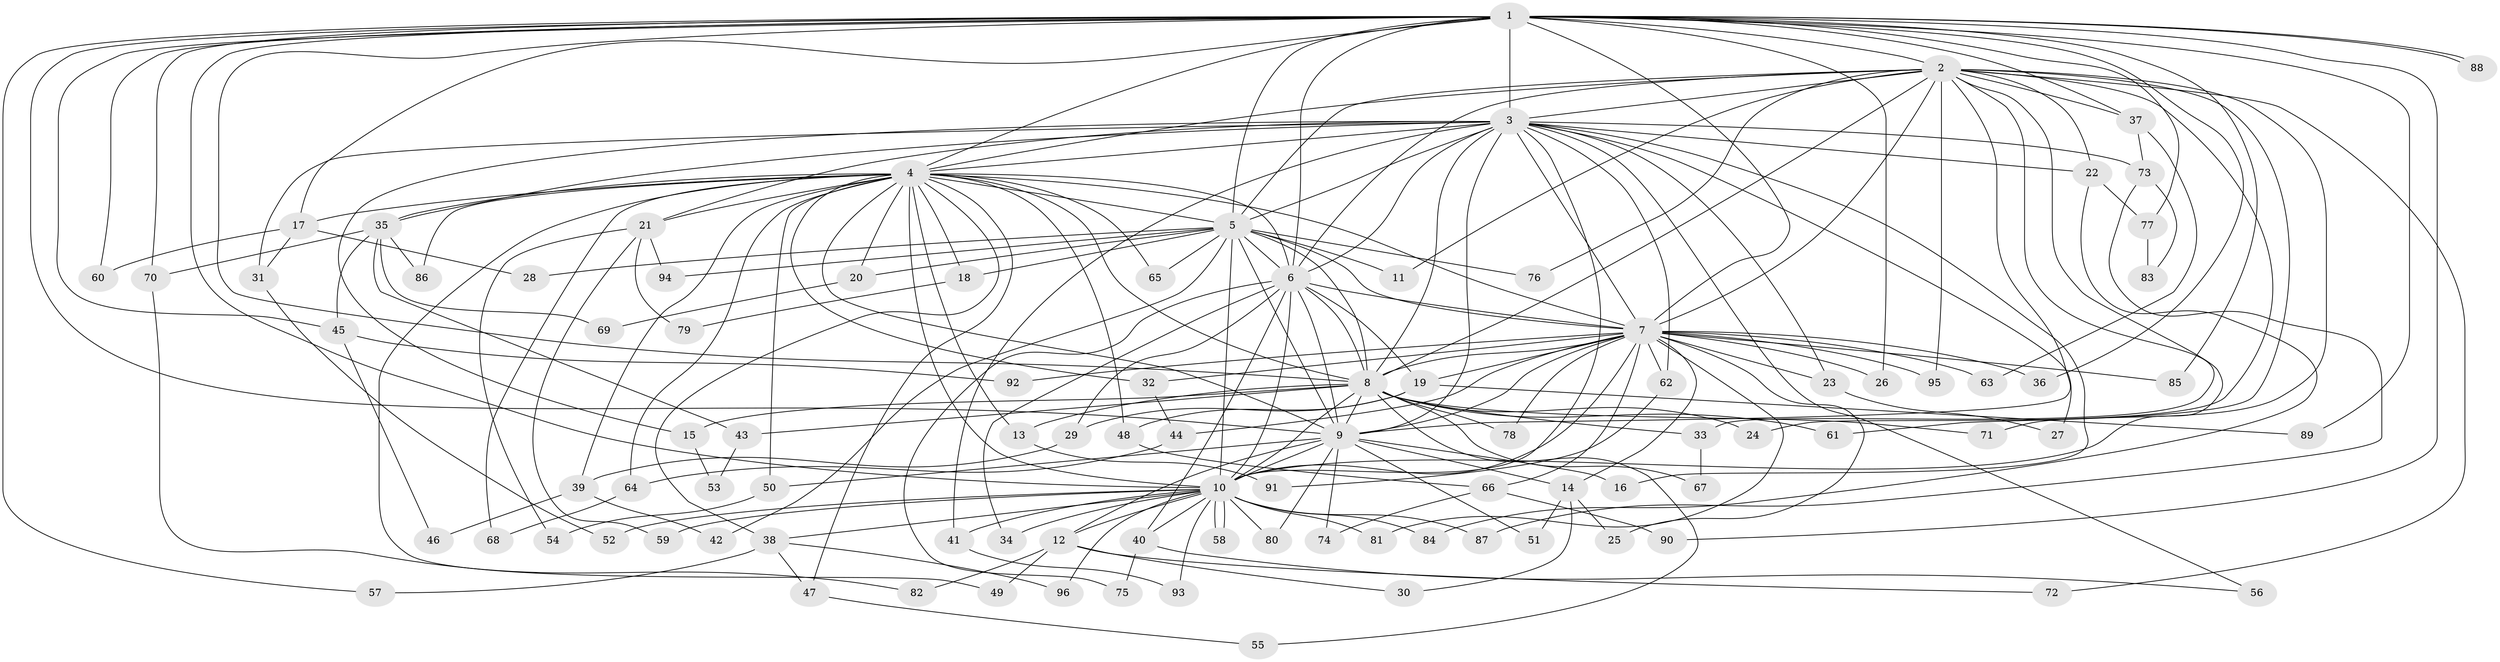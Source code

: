 // coarse degree distribution, {31: 0.013157894736842105, 16: 0.013157894736842105, 20: 0.013157894736842105, 25: 0.013157894736842105, 15: 0.02631578947368421, 13: 0.013157894736842105, 22: 0.013157894736842105, 21: 0.013157894736842105, 2: 0.5, 6: 0.02631578947368421, 3: 0.21052631578947367, 4: 0.10526315789473684, 5: 0.013157894736842105, 8: 0.013157894736842105, 1: 0.013157894736842105}
// Generated by graph-tools (version 1.1) at 2025/41/03/06/25 10:41:34]
// undirected, 96 vertices, 217 edges
graph export_dot {
graph [start="1"]
  node [color=gray90,style=filled];
  1;
  2;
  3;
  4;
  5;
  6;
  7;
  8;
  9;
  10;
  11;
  12;
  13;
  14;
  15;
  16;
  17;
  18;
  19;
  20;
  21;
  22;
  23;
  24;
  25;
  26;
  27;
  28;
  29;
  30;
  31;
  32;
  33;
  34;
  35;
  36;
  37;
  38;
  39;
  40;
  41;
  42;
  43;
  44;
  45;
  46;
  47;
  48;
  49;
  50;
  51;
  52;
  53;
  54;
  55;
  56;
  57;
  58;
  59;
  60;
  61;
  62;
  63;
  64;
  65;
  66;
  67;
  68;
  69;
  70;
  71;
  72;
  73;
  74;
  75;
  76;
  77;
  78;
  79;
  80;
  81;
  82;
  83;
  84;
  85;
  86;
  87;
  88;
  89;
  90;
  91;
  92;
  93;
  94;
  95;
  96;
  1 -- 2;
  1 -- 3;
  1 -- 4;
  1 -- 5;
  1 -- 6;
  1 -- 7;
  1 -- 8;
  1 -- 9;
  1 -- 10;
  1 -- 17;
  1 -- 26;
  1 -- 36;
  1 -- 37;
  1 -- 45;
  1 -- 57;
  1 -- 60;
  1 -- 70;
  1 -- 77;
  1 -- 85;
  1 -- 88;
  1 -- 88;
  1 -- 89;
  1 -- 90;
  2 -- 3;
  2 -- 4;
  2 -- 5;
  2 -- 6;
  2 -- 7;
  2 -- 8;
  2 -- 9;
  2 -- 10;
  2 -- 11;
  2 -- 22;
  2 -- 24;
  2 -- 33;
  2 -- 37;
  2 -- 61;
  2 -- 71;
  2 -- 72;
  2 -- 76;
  2 -- 95;
  3 -- 4;
  3 -- 5;
  3 -- 6;
  3 -- 7;
  3 -- 8;
  3 -- 9;
  3 -- 10;
  3 -- 15;
  3 -- 16;
  3 -- 21;
  3 -- 22;
  3 -- 23;
  3 -- 27;
  3 -- 31;
  3 -- 35;
  3 -- 41;
  3 -- 56;
  3 -- 62;
  3 -- 73;
  4 -- 5;
  4 -- 6;
  4 -- 7;
  4 -- 8;
  4 -- 9;
  4 -- 10;
  4 -- 13;
  4 -- 17;
  4 -- 18;
  4 -- 20;
  4 -- 21;
  4 -- 32;
  4 -- 35;
  4 -- 38;
  4 -- 39;
  4 -- 47;
  4 -- 48;
  4 -- 49;
  4 -- 50;
  4 -- 64;
  4 -- 65;
  4 -- 68;
  4 -- 86;
  5 -- 6;
  5 -- 7;
  5 -- 8;
  5 -- 9;
  5 -- 10;
  5 -- 11;
  5 -- 18;
  5 -- 20;
  5 -- 28;
  5 -- 42;
  5 -- 65;
  5 -- 76;
  5 -- 94;
  6 -- 7;
  6 -- 8;
  6 -- 9;
  6 -- 10;
  6 -- 19;
  6 -- 29;
  6 -- 34;
  6 -- 40;
  6 -- 75;
  7 -- 8;
  7 -- 9;
  7 -- 10;
  7 -- 14;
  7 -- 19;
  7 -- 23;
  7 -- 25;
  7 -- 26;
  7 -- 32;
  7 -- 36;
  7 -- 44;
  7 -- 62;
  7 -- 63;
  7 -- 66;
  7 -- 78;
  7 -- 81;
  7 -- 85;
  7 -- 92;
  7 -- 95;
  8 -- 9;
  8 -- 10;
  8 -- 13;
  8 -- 15;
  8 -- 24;
  8 -- 33;
  8 -- 43;
  8 -- 55;
  8 -- 61;
  8 -- 67;
  8 -- 71;
  8 -- 78;
  9 -- 10;
  9 -- 12;
  9 -- 14;
  9 -- 16;
  9 -- 50;
  9 -- 51;
  9 -- 74;
  9 -- 80;
  10 -- 12;
  10 -- 34;
  10 -- 38;
  10 -- 40;
  10 -- 41;
  10 -- 52;
  10 -- 58;
  10 -- 58;
  10 -- 59;
  10 -- 80;
  10 -- 81;
  10 -- 84;
  10 -- 87;
  10 -- 93;
  10 -- 96;
  12 -- 30;
  12 -- 49;
  12 -- 72;
  12 -- 82;
  13 -- 91;
  14 -- 25;
  14 -- 30;
  14 -- 51;
  15 -- 53;
  17 -- 28;
  17 -- 31;
  17 -- 60;
  18 -- 79;
  19 -- 29;
  19 -- 48;
  19 -- 89;
  20 -- 69;
  21 -- 54;
  21 -- 59;
  21 -- 79;
  21 -- 94;
  22 -- 77;
  22 -- 84;
  23 -- 27;
  29 -- 39;
  31 -- 52;
  32 -- 44;
  33 -- 67;
  35 -- 43;
  35 -- 45;
  35 -- 69;
  35 -- 70;
  35 -- 86;
  37 -- 63;
  37 -- 73;
  38 -- 47;
  38 -- 57;
  38 -- 96;
  39 -- 42;
  39 -- 46;
  40 -- 56;
  40 -- 75;
  41 -- 93;
  43 -- 53;
  44 -- 64;
  45 -- 46;
  45 -- 92;
  47 -- 55;
  48 -- 66;
  50 -- 54;
  62 -- 91;
  64 -- 68;
  66 -- 74;
  66 -- 90;
  70 -- 82;
  73 -- 83;
  73 -- 87;
  77 -- 83;
}
